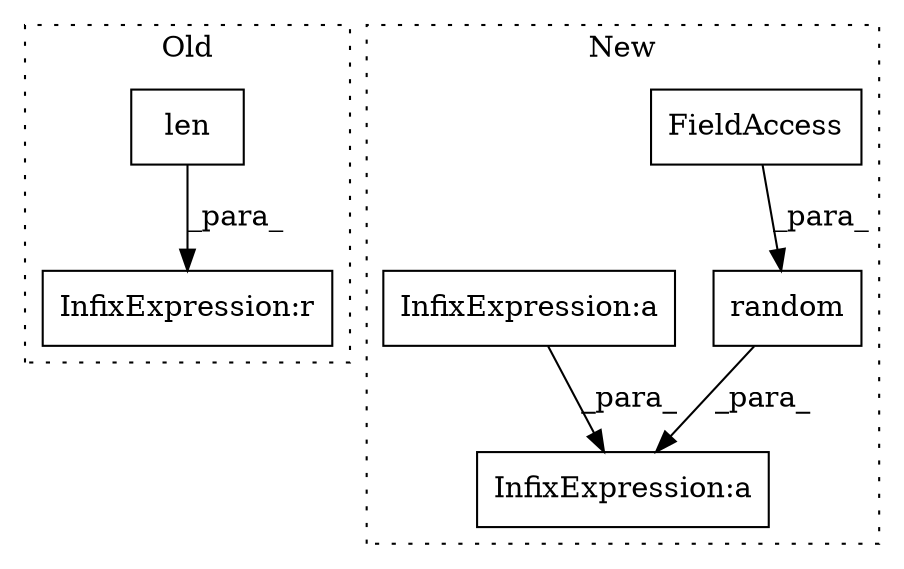 digraph G {
subgraph cluster0 {
1 [label="len" a="32" s="3953,3959" l="4,1" shape="box"];
6 [label="InfixExpression:r" a="27" s="4046" l="3" shape="box"];
label = "Old";
style="dotted";
}
subgraph cluster1 {
2 [label="random" a="32" s="4176,4191" l="7,1" shape="box"];
3 [label="FieldAccess" a="22" s="4183" l="8" shape="box"];
4 [label="InfixExpression:a" a="27" s="4278" l="3" shape="box"];
5 [label="InfixExpression:a" a="27" s="4135" l="3" shape="box"];
label = "New";
style="dotted";
}
1 -> 6 [label="_para_"];
2 -> 4 [label="_para_"];
3 -> 2 [label="_para_"];
5 -> 4 [label="_para_"];
}